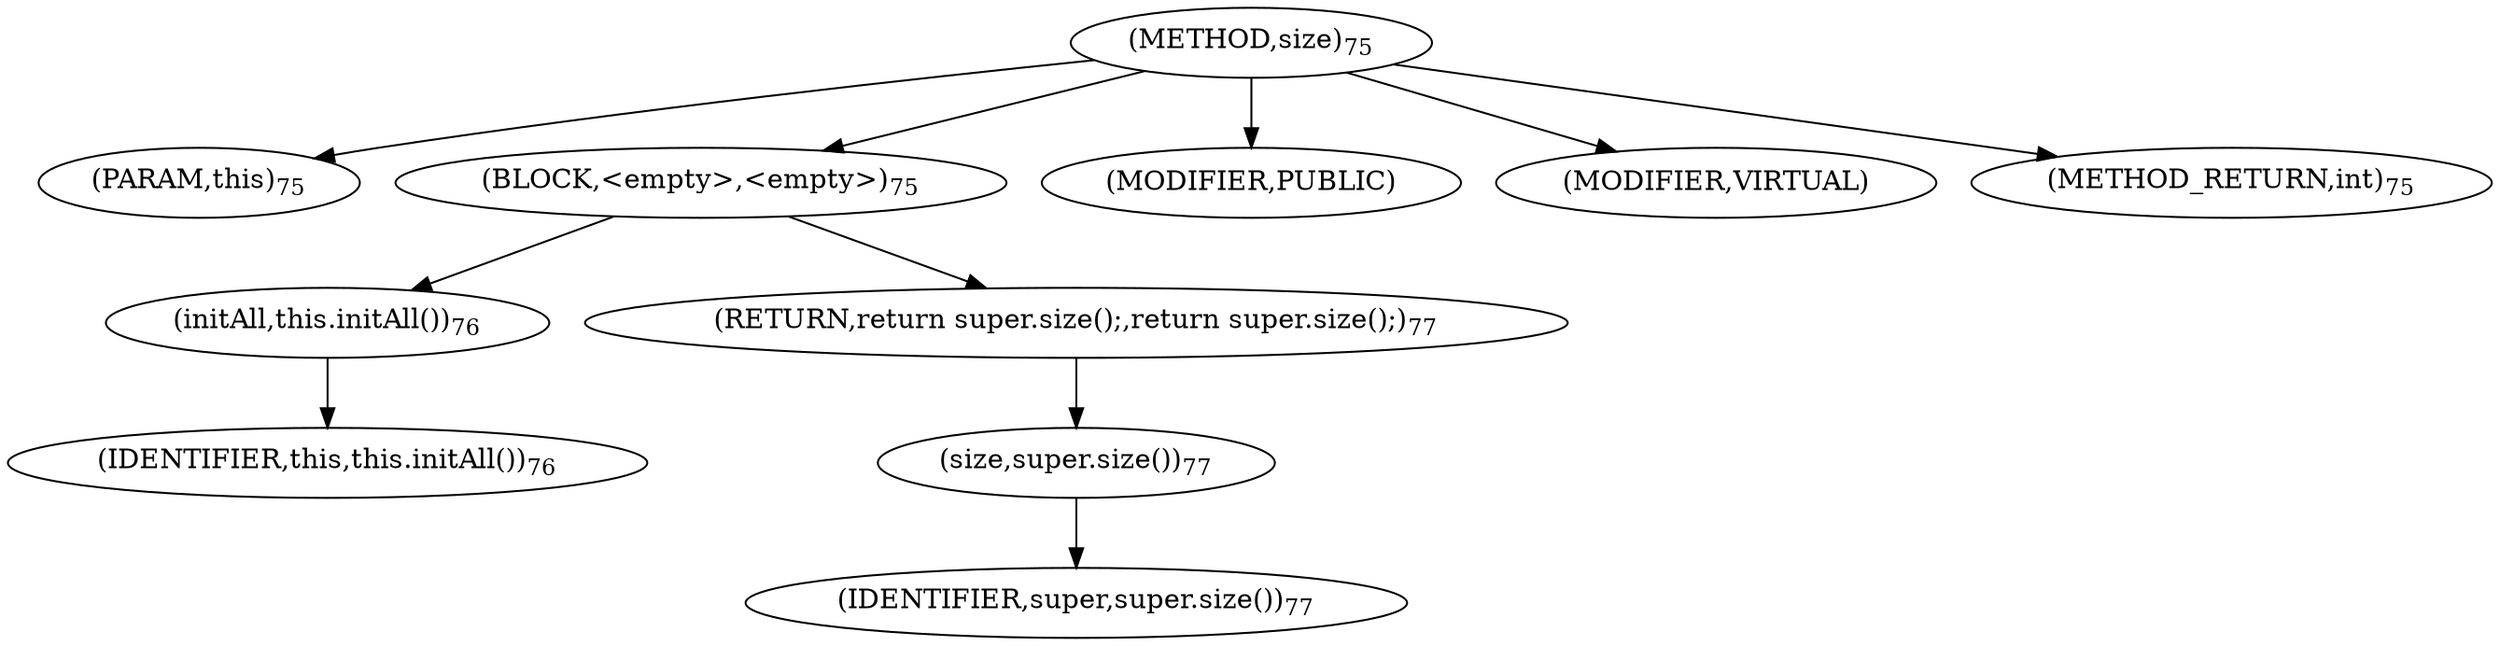 digraph "size" {  
"111" [label = <(METHOD,size)<SUB>75</SUB>> ]
"10" [label = <(PARAM,this)<SUB>75</SUB>> ]
"112" [label = <(BLOCK,&lt;empty&gt;,&lt;empty&gt;)<SUB>75</SUB>> ]
"113" [label = <(initAll,this.initAll())<SUB>76</SUB>> ]
"9" [label = <(IDENTIFIER,this,this.initAll())<SUB>76</SUB>> ]
"114" [label = <(RETURN,return super.size();,return super.size();)<SUB>77</SUB>> ]
"115" [label = <(size,super.size())<SUB>77</SUB>> ]
"116" [label = <(IDENTIFIER,super,super.size())<SUB>77</SUB>> ]
"117" [label = <(MODIFIER,PUBLIC)> ]
"118" [label = <(MODIFIER,VIRTUAL)> ]
"119" [label = <(METHOD_RETURN,int)<SUB>75</SUB>> ]
  "111" -> "10" 
  "111" -> "112" 
  "111" -> "117" 
  "111" -> "118" 
  "111" -> "119" 
  "112" -> "113" 
  "112" -> "114" 
  "113" -> "9" 
  "114" -> "115" 
  "115" -> "116" 
}
